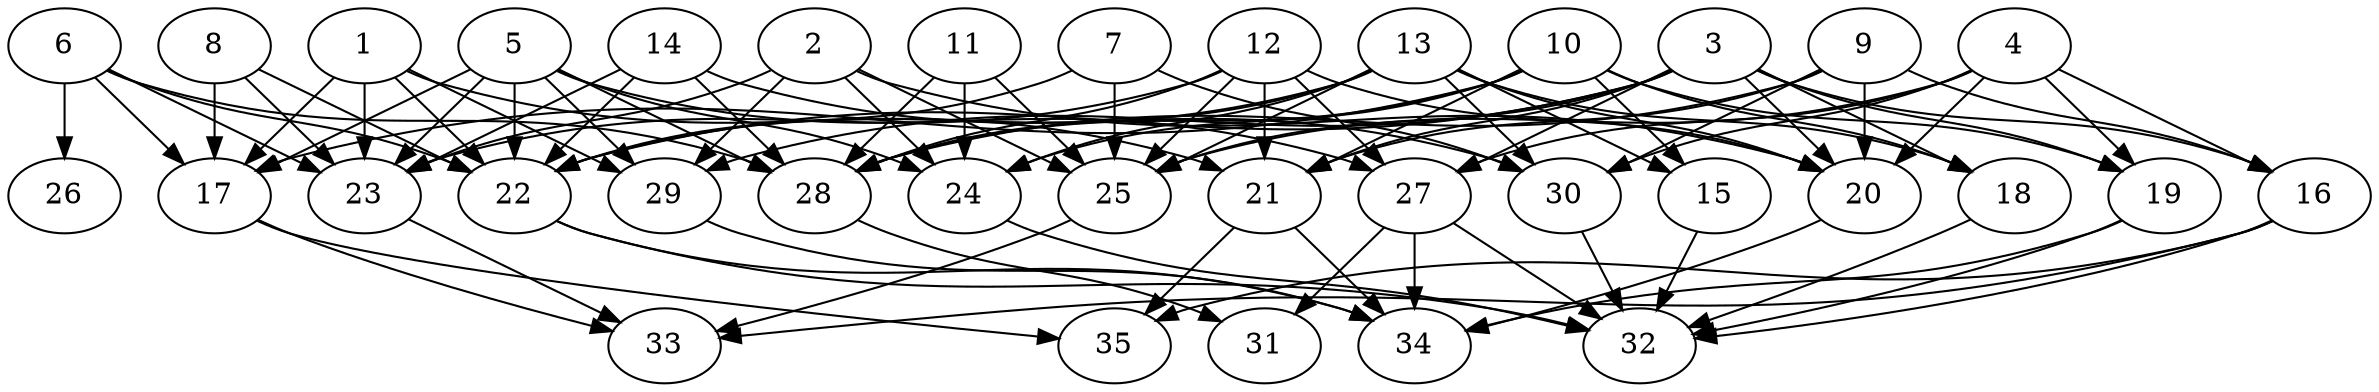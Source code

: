 // DAG (tier=2-normal, mode=data, n=35, ccr=0.433, fat=0.676, density=0.531, regular=0.468, jump=0.177, mindata=2097152, maxdata=16777216)
// DAG automatically generated by daggen at Sun Aug 24 16:33:34 2025
// /home/ermia/Project/Environments/daggen/bin/daggen --dot --ccr 0.433 --fat 0.676 --regular 0.468 --density 0.531 --jump 0.177 --mindata 2097152 --maxdata 16777216 -n 35 
digraph G {
  1 [size="10324947941271316", alpha="0.05", expect_size="5162473970635658"]
  1 -> 17 [size ="467465456844800"]
  1 -> 21 [size ="467465456844800"]
  1 -> 22 [size ="467465456844800"]
  1 -> 23 [size ="467465456844800"]
  1 -> 29 [size ="467465456844800"]
  2 [size="550891340885279040", alpha="0.06", expect_size="275445670442639520"]
  2 -> 20 [size ="340704396050432"]
  2 -> 23 [size ="340704396050432"]
  2 -> 24 [size ="340704396050432"]
  2 -> 25 [size ="340704396050432"]
  2 -> 29 [size ="340704396050432"]
  3 [size="61297711205576408", alpha="0.00", expect_size="30648855602788204"]
  3 -> 16 [size ="1187112317616128"]
  3 -> 18 [size ="1187112317616128"]
  3 -> 19 [size ="1187112317616128"]
  3 -> 20 [size ="1187112317616128"]
  3 -> 21 [size ="1187112317616128"]
  3 -> 22 [size ="1187112317616128"]
  3 -> 25 [size ="1187112317616128"]
  3 -> 27 [size ="1187112317616128"]
  3 -> 29 [size ="1187112317616128"]
  4 [size="70856041007286000", alpha="0.14", expect_size="35428020503643000"]
  4 -> 16 [size ="1410268919758848"]
  4 -> 19 [size ="1410268919758848"]
  4 -> 20 [size ="1410268919758848"]
  4 -> 25 [size ="1410268919758848"]
  4 -> 27 [size ="1410268919758848"]
  4 -> 30 [size ="1410268919758848"]
  5 [size="12376021958997992", alpha="0.18", expect_size="6188010979498996"]
  5 -> 17 [size ="349095285751808"]
  5 -> 22 [size ="349095285751808"]
  5 -> 23 [size ="349095285751808"]
  5 -> 24 [size ="349095285751808"]
  5 -> 27 [size ="349095285751808"]
  5 -> 28 [size ="349095285751808"]
  5 -> 29 [size ="349095285751808"]
  6 [size="1491394552874630144", alpha="0.14", expect_size="745697276437315072"]
  6 -> 17 [size ="980078661992448"]
  6 -> 22 [size ="980078661992448"]
  6 -> 23 [size ="980078661992448"]
  6 -> 26 [size ="980078661992448"]
  6 -> 28 [size ="980078661992448"]
  7 [size="567045105725093183488", alpha="0.15", expect_size="283522552862546591744"]
  7 -> 22 [size ="548068772544512"]
  7 -> 25 [size ="548068772544512"]
  7 -> 30 [size ="548068772544512"]
  8 [size="3481553280011205607424", alpha="0.05", expect_size="1740776640005602803712"]
  8 -> 17 [size ="1837689007505408"]
  8 -> 22 [size ="1837689007505408"]
  8 -> 23 [size ="1837689007505408"]
  9 [size="7271483207320567", alpha="0.14", expect_size="3635741603660283"]
  9 -> 16 [size ="499041385316352"]
  9 -> 20 [size ="499041385316352"]
  9 -> 21 [size ="499041385316352"]
  9 -> 28 [size ="499041385316352"]
  9 -> 30 [size ="499041385316352"]
  10 [size="1664682745643393280", alpha="0.06", expect_size="832341372821696640"]
  10 -> 15 [size ="982800723345408"]
  10 -> 17 [size ="982800723345408"]
  10 -> 18 [size ="982800723345408"]
  10 -> 19 [size ="982800723345408"]
  10 -> 21 [size ="982800723345408"]
  10 -> 24 [size ="982800723345408"]
  10 -> 28 [size ="982800723345408"]
  11 [size="243599150801932517376", alpha="0.01", expect_size="121799575400966258688"]
  11 -> 24 [size ="312037771051008"]
  11 -> 25 [size ="312037771051008"]
  11 -> 28 [size ="312037771051008"]
  12 [size="15434337396123834", alpha="0.17", expect_size="7717168698061917"]
  12 -> 20 [size ="852843678400512"]
  12 -> 21 [size ="852843678400512"]
  12 -> 23 [size ="852843678400512"]
  12 -> 25 [size ="852843678400512"]
  12 -> 27 [size ="852843678400512"]
  12 -> 28 [size ="852843678400512"]
  13 [size="51295236305791640", alpha="0.06", expect_size="25647618152895820"]
  13 -> 15 [size ="1140478233804800"]
  13 -> 18 [size ="1140478233804800"]
  13 -> 20 [size ="1140478233804800"]
  13 -> 22 [size ="1140478233804800"]
  13 -> 24 [size ="1140478233804800"]
  13 -> 25 [size ="1140478233804800"]
  13 -> 28 [size ="1140478233804800"]
  13 -> 30 [size ="1140478233804800"]
  14 [size="44206853564135374848", alpha="0.10", expect_size="22103426782067687424"]
  14 -> 22 [size ="100019126403072"]
  14 -> 23 [size ="100019126403072"]
  14 -> 28 [size ="100019126403072"]
  14 -> 30 [size ="100019126403072"]
  15 [size="634821371855076589568", alpha="0.07", expect_size="317410685927538294784"]
  15 -> 32 [size ="590914091220992"]
  16 [size="235893398583950442496", alpha="0.13", expect_size="117946699291975221248"]
  16 -> 32 [size ="305422137294848"]
  16 -> 33 [size ="305422137294848"]
  16 -> 35 [size ="305422137294848"]
  17 [size="27591524421112280", alpha="0.13", expect_size="13795762210556140"]
  17 -> 33 [size ="44414332305408"]
  17 -> 35 [size ="44414332305408"]
  18 [size="1418652433999575646208", alpha="0.18", expect_size="709326216999787823104"]
  18 -> 32 [size ="1010044850143232"]
  19 [size="79608220204058804224", alpha="0.14", expect_size="39804110102029402112"]
  19 -> 32 [size ="148045517815808"]
  19 -> 34 [size ="148045517815808"]
  20 [size="26853993892963664", alpha="0.02", expect_size="13426996946481832"]
  20 -> 34 [size ="566253320142848"]
  21 [size="11809415699090762", alpha="0.09", expect_size="5904707849545381"]
  21 -> 34 [size ="443362259763200"]
  21 -> 35 [size ="443362259763200"]
  22 [size="1515462577450555136", alpha="0.02", expect_size="757731288725277568"]
  22 -> 32 [size ="1131692215500800"]
  22 -> 34 [size ="1131692215500800"]
  23 [size="841300825100796297216", alpha="0.16", expect_size="420650412550398148608"]
  23 -> 33 [size ="712947466764288"]
  24 [size="80635901572563337216", alpha="0.03", expect_size="40317950786281668608"]
  24 -> 32 [size ="149316895244288"]
  25 [size="8601772616394487", alpha="0.16", expect_size="4300886308197243"]
  25 -> 33 [size ="159244712148992"]
  26 [size="8007458516450708", alpha="0.06", expect_size="4003729258225354"]
  27 [size="4455191970646815932416", alpha="0.08", expect_size="2227595985323407966208"]
  27 -> 31 [size ="2166045632626688"]
  27 -> 32 [size ="2166045632626688"]
  27 -> 34 [size ="2166045632626688"]
  28 [size="360924661700360142848", alpha="0.14", expect_size="180462330850180071424"]
  28 -> 31 [size ="405540618371072"]
  29 [size="5581152867777666048", alpha="0.12", expect_size="2790576433888833024"]
  29 -> 34 [size ="2013803092901888"]
  30 [size="202959107371623776256", alpha="0.15", expect_size="101479553685811888128"]
  30 -> 32 [size ="276288208109568"]
  31 [size="8592521986001086", alpha="0.11", expect_size="4296260993000543"]
  32 [size="569061140365438976", alpha="0.07", expect_size="284530570182719488"]
  33 [size="58121267212865392", alpha="0.20", expect_size="29060633606432696"]
  34 [size="14483868174131288", alpha="0.05", expect_size="7241934087065644"]
  35 [size="732224005081757908992", alpha="0.16", expect_size="366112002540878954496"]
}